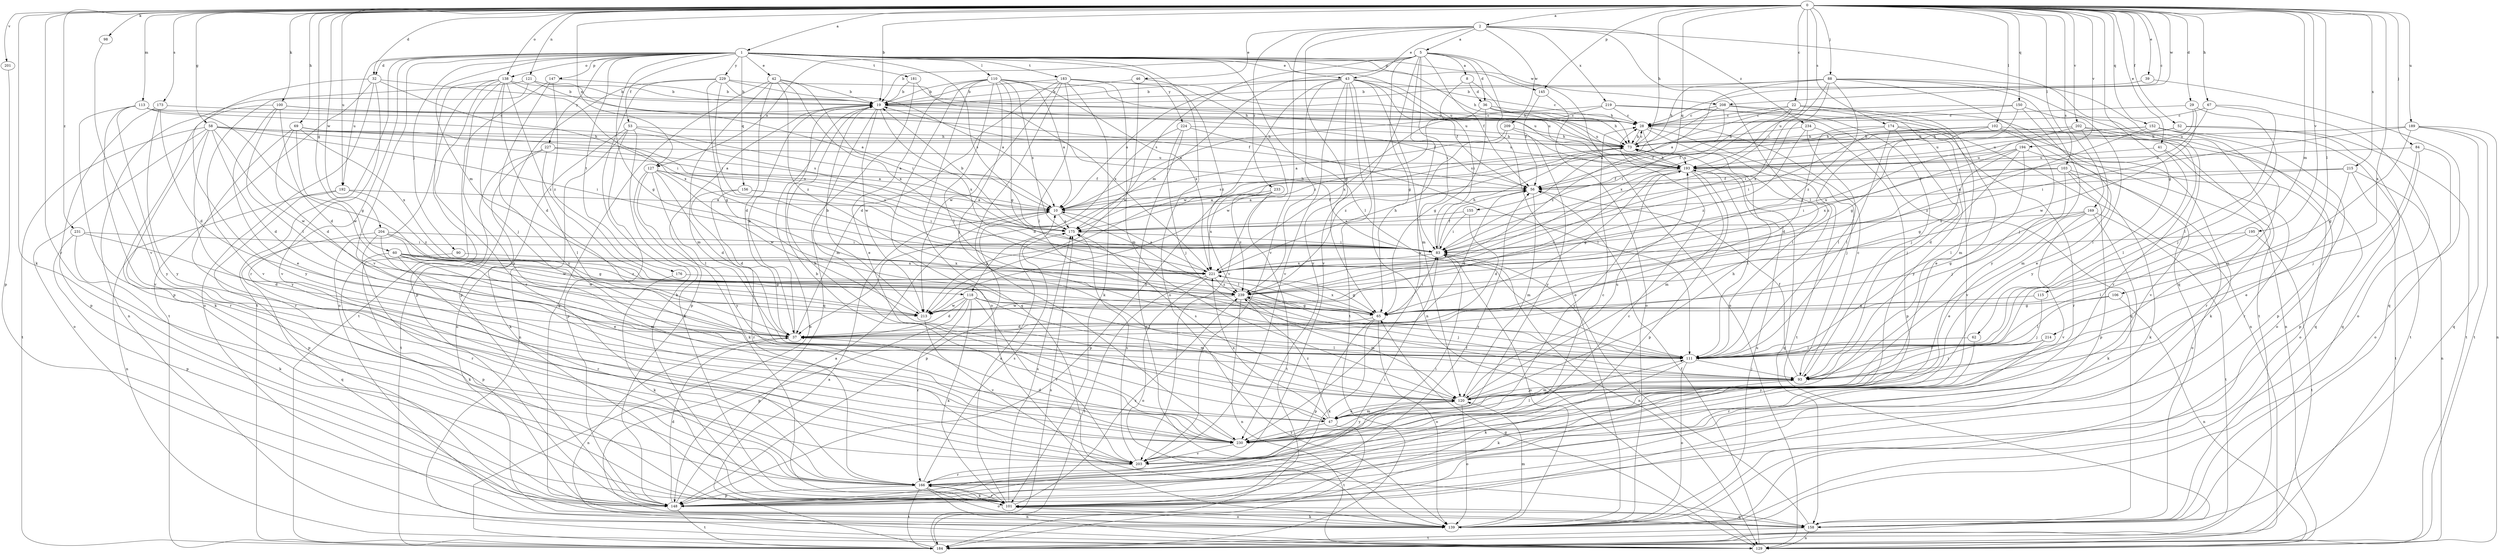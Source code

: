 strict digraph  {
0;
1;
2;
5;
8;
10;
19;
22;
28;
29;
32;
36;
37;
39;
41;
42;
43;
46;
47;
52;
53;
56;
58;
60;
62;
65;
67;
69;
73;
83;
84;
88;
90;
93;
98;
100;
101;
102;
103;
106;
110;
111;
113;
115;
118;
120;
121;
127;
129;
138;
139;
145;
147;
148;
150;
152;
155;
156;
158;
166;
169;
173;
174;
175;
176;
181;
183;
184;
189;
192;
193;
194;
195;
201;
202;
203;
204;
208;
209;
213;
214;
215;
219;
221;
224;
227;
229;
230;
231;
233;
234;
239;
0 -> 1  [label=a];
0 -> 2  [label=a];
0 -> 19  [label=b];
0 -> 22  [label=c];
0 -> 28  [label=c];
0 -> 29  [label=d];
0 -> 32  [label=d];
0 -> 39  [label=e];
0 -> 41  [label=e];
0 -> 52  [label=f];
0 -> 58  [label=g];
0 -> 60  [label=g];
0 -> 62  [label=g];
0 -> 67  [label=h];
0 -> 69  [label=h];
0 -> 73  [label=h];
0 -> 83  [label=i];
0 -> 84  [label=j];
0 -> 88  [label=j];
0 -> 98  [label=k];
0 -> 100  [label=k];
0 -> 101  [label=k];
0 -> 102  [label=l];
0 -> 103  [label=l];
0 -> 106  [label=l];
0 -> 113  [label=m];
0 -> 115  [label=m];
0 -> 121  [label=n];
0 -> 127  [label=n];
0 -> 138  [label=o];
0 -> 145  [label=p];
0 -> 150  [label=q];
0 -> 152  [label=q];
0 -> 155  [label=q];
0 -> 166  [label=r];
0 -> 169  [label=s];
0 -> 173  [label=s];
0 -> 174  [label=s];
0 -> 189  [label=u];
0 -> 192  [label=u];
0 -> 194  [label=v];
0 -> 195  [label=v];
0 -> 201  [label=v];
0 -> 202  [label=v];
0 -> 204  [label=w];
0 -> 208  [label=w];
0 -> 214  [label=x];
0 -> 215  [label=x];
0 -> 231  [label=z];
1 -> 32  [label=d];
1 -> 42  [label=e];
1 -> 43  [label=e];
1 -> 53  [label=f];
1 -> 65  [label=g];
1 -> 73  [label=h];
1 -> 90  [label=j];
1 -> 110  [label=l];
1 -> 111  [label=l];
1 -> 118  [label=m];
1 -> 138  [label=o];
1 -> 139  [label=o];
1 -> 145  [label=p];
1 -> 147  [label=p];
1 -> 156  [label=q];
1 -> 166  [label=r];
1 -> 175  [label=s];
1 -> 176  [label=t];
1 -> 181  [label=t];
1 -> 183  [label=t];
1 -> 184  [label=t];
1 -> 192  [label=u];
1 -> 193  [label=u];
1 -> 203  [label=v];
1 -> 208  [label=w];
1 -> 224  [label=y];
1 -> 227  [label=y];
1 -> 229  [label=y];
2 -> 5  [label=a];
2 -> 43  [label=e];
2 -> 46  [label=e];
2 -> 65  [label=g];
2 -> 111  [label=l];
2 -> 158  [label=q];
2 -> 203  [label=v];
2 -> 209  [label=w];
2 -> 219  [label=x];
2 -> 233  [label=z];
2 -> 234  [label=z];
5 -> 8  [label=a];
5 -> 19  [label=b];
5 -> 36  [label=d];
5 -> 56  [label=f];
5 -> 65  [label=g];
5 -> 83  [label=i];
5 -> 118  [label=m];
5 -> 127  [label=n];
5 -> 129  [label=n];
5 -> 139  [label=o];
5 -> 175  [label=s];
5 -> 203  [label=v];
5 -> 230  [label=y];
8 -> 36  [label=d];
8 -> 73  [label=h];
8 -> 83  [label=i];
10 -> 56  [label=f];
10 -> 111  [label=l];
10 -> 148  [label=p];
10 -> 175  [label=s];
19 -> 28  [label=c];
19 -> 56  [label=f];
19 -> 120  [label=m];
19 -> 148  [label=p];
19 -> 213  [label=w];
19 -> 221  [label=x];
22 -> 10  [label=a];
22 -> 28  [label=c];
22 -> 47  [label=e];
22 -> 83  [label=i];
22 -> 120  [label=m];
22 -> 221  [label=x];
22 -> 230  [label=y];
28 -> 73  [label=h];
28 -> 93  [label=j];
28 -> 111  [label=l];
28 -> 184  [label=t];
29 -> 28  [label=c];
29 -> 93  [label=j];
29 -> 193  [label=u];
29 -> 213  [label=w];
32 -> 19  [label=b];
32 -> 83  [label=i];
32 -> 139  [label=o];
32 -> 148  [label=p];
32 -> 184  [label=t];
32 -> 203  [label=v];
36 -> 28  [label=c];
36 -> 65  [label=g];
36 -> 73  [label=h];
36 -> 193  [label=u];
36 -> 213  [label=w];
37 -> 19  [label=b];
37 -> 111  [label=l];
37 -> 129  [label=n];
39 -> 19  [label=b];
39 -> 158  [label=q];
41 -> 111  [label=l];
41 -> 166  [label=r];
41 -> 193  [label=u];
42 -> 19  [label=b];
42 -> 37  [label=d];
42 -> 83  [label=i];
42 -> 120  [label=m];
42 -> 158  [label=q];
42 -> 221  [label=x];
42 -> 239  [label=z];
43 -> 10  [label=a];
43 -> 19  [label=b];
43 -> 28  [label=c];
43 -> 56  [label=f];
43 -> 120  [label=m];
43 -> 129  [label=n];
43 -> 184  [label=t];
43 -> 193  [label=u];
43 -> 203  [label=v];
43 -> 213  [label=w];
43 -> 230  [label=y];
43 -> 239  [label=z];
46 -> 19  [label=b];
46 -> 203  [label=v];
46 -> 213  [label=w];
47 -> 19  [label=b];
47 -> 120  [label=m];
47 -> 184  [label=t];
47 -> 221  [label=x];
47 -> 230  [label=y];
47 -> 239  [label=z];
52 -> 73  [label=h];
52 -> 158  [label=q];
52 -> 184  [label=t];
52 -> 193  [label=u];
53 -> 10  [label=a];
53 -> 73  [label=h];
53 -> 101  [label=k];
53 -> 129  [label=n];
53 -> 139  [label=o];
53 -> 148  [label=p];
56 -> 10  [label=a];
56 -> 37  [label=d];
56 -> 120  [label=m];
58 -> 10  [label=a];
58 -> 37  [label=d];
58 -> 73  [label=h];
58 -> 83  [label=i];
58 -> 139  [label=o];
58 -> 166  [label=r];
58 -> 184  [label=t];
58 -> 193  [label=u];
58 -> 213  [label=w];
58 -> 230  [label=y];
60 -> 65  [label=g];
60 -> 101  [label=k];
60 -> 120  [label=m];
60 -> 166  [label=r];
60 -> 213  [label=w];
60 -> 221  [label=x];
60 -> 239  [label=z];
62 -> 111  [label=l];
62 -> 230  [label=y];
65 -> 37  [label=d];
65 -> 83  [label=i];
65 -> 101  [label=k];
65 -> 139  [label=o];
65 -> 148  [label=p];
65 -> 221  [label=x];
67 -> 28  [label=c];
67 -> 111  [label=l];
67 -> 139  [label=o];
67 -> 221  [label=x];
69 -> 37  [label=d];
69 -> 73  [label=h];
69 -> 166  [label=r];
69 -> 175  [label=s];
69 -> 213  [label=w];
69 -> 221  [label=x];
73 -> 28  [label=c];
73 -> 175  [label=s];
73 -> 193  [label=u];
83 -> 19  [label=b];
83 -> 56  [label=f];
83 -> 73  [label=h];
83 -> 129  [label=n];
83 -> 139  [label=o];
83 -> 221  [label=x];
84 -> 93  [label=j];
84 -> 139  [label=o];
84 -> 148  [label=p];
84 -> 193  [label=u];
88 -> 10  [label=a];
88 -> 19  [label=b];
88 -> 73  [label=h];
88 -> 93  [label=j];
88 -> 166  [label=r];
88 -> 184  [label=t];
88 -> 193  [label=u];
88 -> 221  [label=x];
88 -> 230  [label=y];
88 -> 239  [label=z];
90 -> 148  [label=p];
90 -> 221  [label=x];
93 -> 28  [label=c];
93 -> 56  [label=f];
93 -> 101  [label=k];
93 -> 120  [label=m];
98 -> 203  [label=v];
100 -> 28  [label=c];
100 -> 37  [label=d];
100 -> 47  [label=e];
100 -> 56  [label=f];
100 -> 111  [label=l];
100 -> 230  [label=y];
101 -> 10  [label=a];
101 -> 56  [label=f];
101 -> 139  [label=o];
101 -> 158  [label=q];
101 -> 166  [label=r];
101 -> 175  [label=s];
101 -> 239  [label=z];
102 -> 56  [label=f];
102 -> 73  [label=h];
102 -> 83  [label=i];
102 -> 101  [label=k];
102 -> 158  [label=q];
102 -> 203  [label=v];
102 -> 239  [label=z];
103 -> 56  [label=f];
103 -> 83  [label=i];
103 -> 93  [label=j];
103 -> 101  [label=k];
103 -> 139  [label=o];
103 -> 148  [label=p];
106 -> 65  [label=g];
106 -> 111  [label=l];
106 -> 129  [label=n];
110 -> 10  [label=a];
110 -> 19  [label=b];
110 -> 47  [label=e];
110 -> 65  [label=g];
110 -> 93  [label=j];
110 -> 111  [label=l];
110 -> 139  [label=o];
110 -> 158  [label=q];
110 -> 175  [label=s];
110 -> 193  [label=u];
110 -> 221  [label=x];
111 -> 93  [label=j];
111 -> 101  [label=k];
111 -> 139  [label=o];
111 -> 239  [label=z];
113 -> 28  [label=c];
113 -> 65  [label=g];
113 -> 101  [label=k];
113 -> 175  [label=s];
113 -> 203  [label=v];
113 -> 230  [label=y];
115 -> 65  [label=g];
115 -> 93  [label=j];
118 -> 37  [label=d];
118 -> 101  [label=k];
118 -> 111  [label=l];
118 -> 120  [label=m];
118 -> 148  [label=p];
118 -> 166  [label=r];
118 -> 203  [label=v];
118 -> 213  [label=w];
120 -> 47  [label=e];
120 -> 73  [label=h];
120 -> 93  [label=j];
120 -> 139  [label=o];
120 -> 175  [label=s];
120 -> 193  [label=u];
120 -> 230  [label=y];
121 -> 10  [label=a];
121 -> 19  [label=b];
121 -> 73  [label=h];
121 -> 129  [label=n];
121 -> 203  [label=v];
127 -> 37  [label=d];
127 -> 56  [label=f];
127 -> 101  [label=k];
127 -> 111  [label=l];
127 -> 175  [label=s];
127 -> 213  [label=w];
127 -> 230  [label=y];
129 -> 56  [label=f];
129 -> 65  [label=g];
138 -> 19  [label=b];
138 -> 37  [label=d];
138 -> 93  [label=j];
138 -> 139  [label=o];
138 -> 148  [label=p];
138 -> 166  [label=r];
138 -> 221  [label=x];
138 -> 230  [label=y];
138 -> 239  [label=z];
139 -> 101  [label=k];
139 -> 120  [label=m];
139 -> 193  [label=u];
145 -> 56  [label=f];
145 -> 139  [label=o];
147 -> 19  [label=b];
147 -> 184  [label=t];
147 -> 230  [label=y];
147 -> 239  [label=z];
148 -> 10  [label=a];
148 -> 28  [label=c];
148 -> 37  [label=d];
148 -> 83  [label=i];
148 -> 184  [label=t];
150 -> 28  [label=c];
150 -> 47  [label=e];
150 -> 65  [label=g];
150 -> 83  [label=i];
150 -> 230  [label=y];
152 -> 73  [label=h];
152 -> 120  [label=m];
152 -> 148  [label=p];
152 -> 184  [label=t];
152 -> 193  [label=u];
152 -> 239  [label=z];
155 -> 37  [label=d];
155 -> 83  [label=i];
155 -> 175  [label=s];
156 -> 10  [label=a];
156 -> 37  [label=d];
156 -> 83  [label=i];
156 -> 166  [label=r];
158 -> 83  [label=i];
158 -> 129  [label=n];
158 -> 184  [label=t];
166 -> 83  [label=i];
166 -> 101  [label=k];
166 -> 129  [label=n];
166 -> 139  [label=o];
166 -> 148  [label=p];
166 -> 175  [label=s];
166 -> 184  [label=t];
169 -> 47  [label=e];
169 -> 65  [label=g];
169 -> 101  [label=k];
169 -> 175  [label=s];
169 -> 184  [label=t];
169 -> 203  [label=v];
173 -> 28  [label=c];
173 -> 37  [label=d];
173 -> 148  [label=p];
173 -> 230  [label=y];
174 -> 37  [label=d];
174 -> 73  [label=h];
174 -> 93  [label=j];
174 -> 111  [label=l];
174 -> 166  [label=r];
174 -> 203  [label=v];
175 -> 19  [label=b];
175 -> 83  [label=i];
176 -> 101  [label=k];
176 -> 239  [label=z];
181 -> 19  [label=b];
181 -> 158  [label=q];
181 -> 221  [label=x];
183 -> 19  [label=b];
183 -> 37  [label=d];
183 -> 101  [label=k];
183 -> 111  [label=l];
183 -> 120  [label=m];
183 -> 193  [label=u];
183 -> 213  [label=w];
183 -> 230  [label=y];
183 -> 239  [label=z];
184 -> 10  [label=a];
184 -> 19  [label=b];
184 -> 175  [label=s];
189 -> 65  [label=g];
189 -> 73  [label=h];
189 -> 83  [label=i];
189 -> 129  [label=n];
189 -> 158  [label=q];
189 -> 184  [label=t];
192 -> 10  [label=a];
192 -> 129  [label=n];
192 -> 148  [label=p];
192 -> 239  [label=z];
193 -> 56  [label=f];
193 -> 65  [label=g];
193 -> 73  [label=h];
193 -> 111  [label=l];
193 -> 120  [label=m];
193 -> 148  [label=p];
193 -> 158  [label=q];
193 -> 230  [label=y];
194 -> 37  [label=d];
194 -> 65  [label=g];
194 -> 111  [label=l];
194 -> 139  [label=o];
194 -> 193  [label=u];
194 -> 221  [label=x];
195 -> 83  [label=i];
195 -> 111  [label=l];
195 -> 184  [label=t];
201 -> 148  [label=p];
202 -> 56  [label=f];
202 -> 73  [label=h];
202 -> 120  [label=m];
202 -> 139  [label=o];
202 -> 166  [label=r];
202 -> 221  [label=x];
203 -> 28  [label=c];
203 -> 166  [label=r];
203 -> 175  [label=s];
204 -> 47  [label=e];
204 -> 65  [label=g];
204 -> 83  [label=i];
204 -> 158  [label=q];
204 -> 166  [label=r];
204 -> 213  [label=w];
208 -> 28  [label=c];
208 -> 93  [label=j];
208 -> 129  [label=n];
208 -> 175  [label=s];
208 -> 239  [label=z];
209 -> 10  [label=a];
209 -> 73  [label=h];
209 -> 230  [label=y];
209 -> 239  [label=z];
213 -> 19  [label=b];
213 -> 193  [label=u];
213 -> 203  [label=v];
214 -> 93  [label=j];
214 -> 111  [label=l];
214 -> 166  [label=r];
215 -> 47  [label=e];
215 -> 56  [label=f];
215 -> 129  [label=n];
215 -> 175  [label=s];
215 -> 184  [label=t];
219 -> 10  [label=a];
219 -> 28  [label=c];
219 -> 129  [label=n];
219 -> 158  [label=q];
219 -> 221  [label=x];
221 -> 10  [label=a];
221 -> 65  [label=g];
221 -> 73  [label=h];
221 -> 139  [label=o];
221 -> 184  [label=t];
221 -> 239  [label=z];
224 -> 37  [label=d];
224 -> 73  [label=h];
224 -> 93  [label=j];
224 -> 111  [label=l];
224 -> 139  [label=o];
227 -> 10  [label=a];
227 -> 101  [label=k];
227 -> 111  [label=l];
227 -> 184  [label=t];
227 -> 193  [label=u];
229 -> 10  [label=a];
229 -> 19  [label=b];
229 -> 65  [label=g];
229 -> 73  [label=h];
229 -> 83  [label=i];
229 -> 101  [label=k];
229 -> 148  [label=p];
230 -> 19  [label=b];
230 -> 37  [label=d];
230 -> 111  [label=l];
230 -> 203  [label=v];
231 -> 37  [label=d];
231 -> 83  [label=i];
231 -> 101  [label=k];
231 -> 148  [label=p];
233 -> 10  [label=a];
233 -> 148  [label=p];
233 -> 184  [label=t];
233 -> 221  [label=x];
233 -> 239  [label=z];
234 -> 73  [label=h];
234 -> 111  [label=l];
234 -> 148  [label=p];
234 -> 239  [label=z];
239 -> 65  [label=g];
239 -> 93  [label=j];
239 -> 120  [label=m];
239 -> 129  [label=n];
239 -> 213  [label=w];
}
